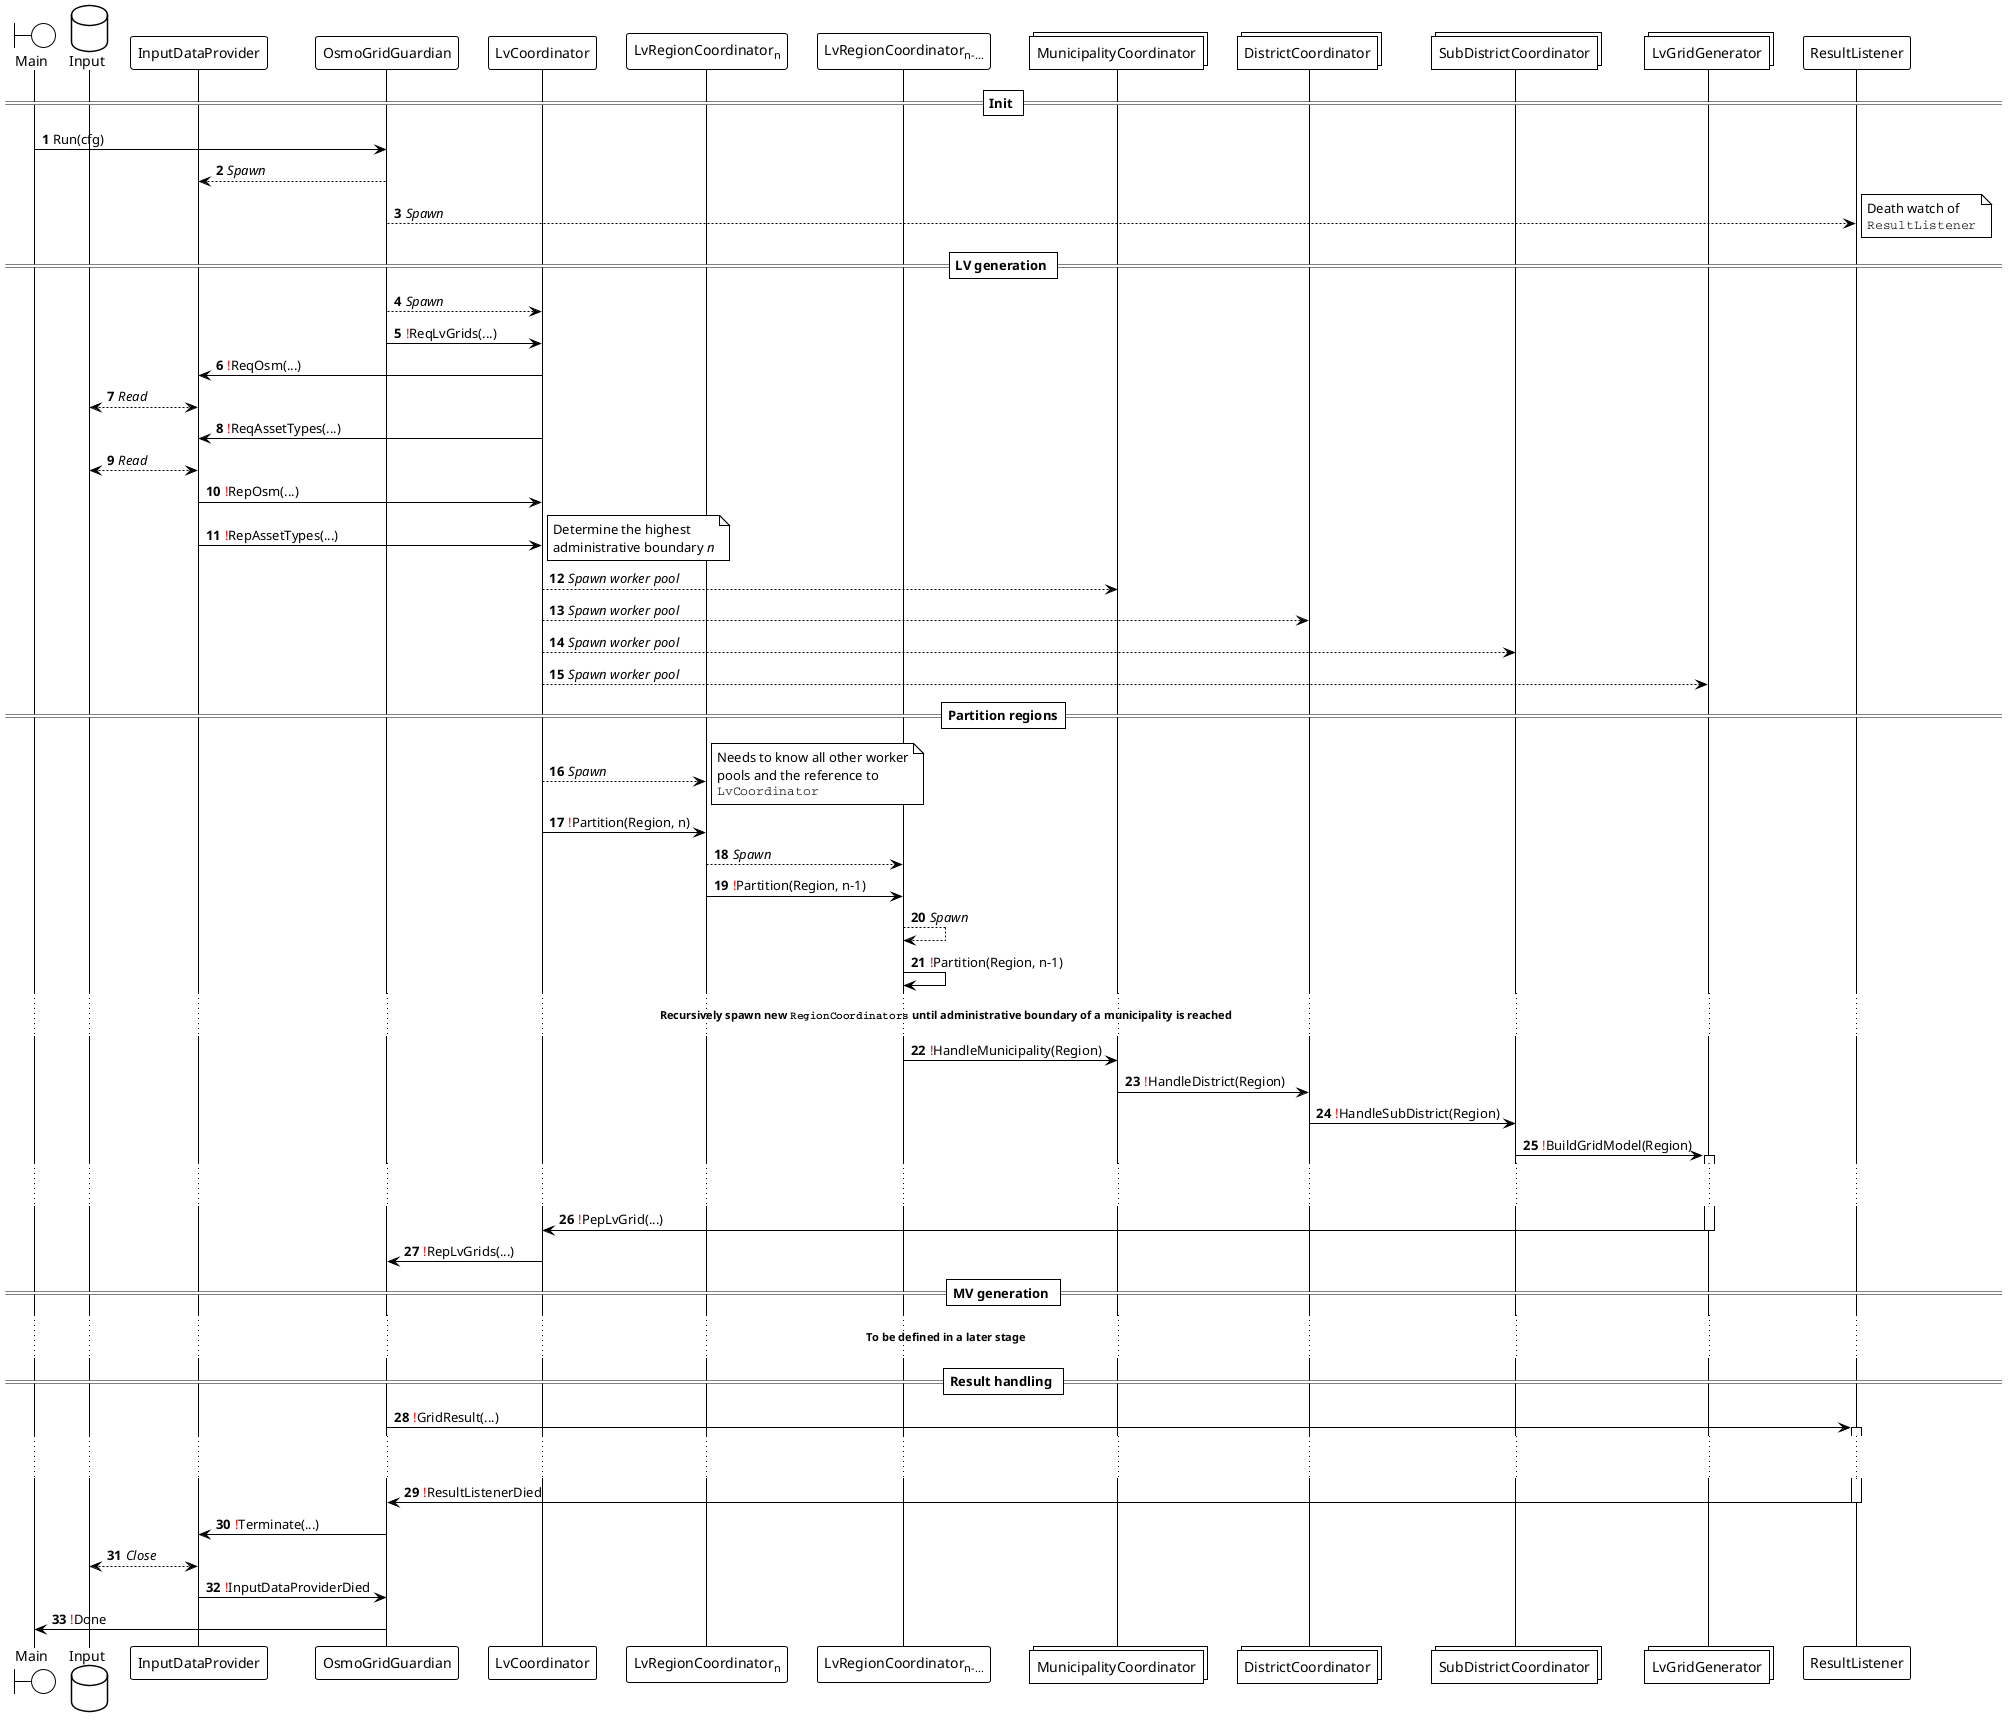 @startuml
'https://plantuml.com/sequence-diagram

!theme plain
autonumber

boundary Main
database Input
participant InputDataProvider
participant OsmoGridGuardian
participant LvCoordinator
participant "LvRegionCoordinator<sub>n</sub>"
participant "LvRegionCoordinator<sub>n-...</sub>"
collections MunicipalityCoordinator
collections DistrictCoordinator
collections SubDistrictCoordinator
collections LvGridGenerator
participant ResultListener

== Init ==
Main -> OsmoGridGuardian: Run(cfg)
OsmoGridGuardian --> InputDataProvider: //Spawn//

OsmoGridGuardian --> ResultListener: //Spawn//
note right: Death watch of\n""ResultListener""

== LV generation ==
OsmoGridGuardian --> LvCoordinator: //Spawn//
OsmoGridGuardian -> LvCoordinator: <font color="red">!</font>ReqLvGrids(...)
LvCoordinator -> InputDataProvider: <font color="red">!</font>ReqOsm(...)
InputDataProvider <--> Input: //Read//
LvCoordinator -> InputDataProvider: <font color="red">!</font>ReqAssetTypes(...)
InputDataProvider <--> Input: //Read//
InputDataProvider -> LvCoordinator: <font color="red">!</font>RepOsm(...)
InputDataProvider -> LvCoordinator: <font color="red">!</font>RepAssetTypes(...)
note right: Determine the highest\nadministrative boundary //n//
LvCoordinator --> MunicipalityCoordinator: //Spawn worker pool//
LvCoordinator --> DistrictCoordinator: //Spawn worker pool//
LvCoordinator --> SubDistrictCoordinator: //Spawn worker pool//
LvCoordinator --> LvGridGenerator: //Spawn worker pool//

==Partition regions==
LvCoordinator --> "LvRegionCoordinator<sub>n</sub>": //Spawn//
note right: Needs to know all other worker\npools and the reference to\n""LvCoordinator""
LvCoordinator -> "LvRegionCoordinator<sub>n</sub>": <font color="red">!</font>Partition(Region, n)
"LvRegionCoordinator<sub>n</sub>" --> "LvRegionCoordinator<sub>n-...</sub>": //Spawn//
"LvRegionCoordinator<sub>n</sub>" -> "LvRegionCoordinator<sub>n-...</sub>": <font color="red">!</font>Partition(Region, n-1)
"LvRegionCoordinator<sub>n-...</sub>" --> "LvRegionCoordinator<sub>n-...</sub>": //Spawn//
"LvRegionCoordinator<sub>n-...</sub>" -> "LvRegionCoordinator<sub>n-...</sub>": <font color="red">!</font>Partition(Region, n-1)
... **Recursively spawn new ""RegionCoordinators"" until administrative boundary of a municipality is reached** ...

"LvRegionCoordinator<sub>n-...</sub>" -> MunicipalityCoordinator: <font color="red">!</font>HandleMunicipality(Region)

MunicipalityCoordinator -> DistrictCoordinator: <font color="red">!</font>HandleDistrict(Region)

DistrictCoordinator -> SubDistrictCoordinator: <font color="red">!</font>HandleSubDistrict(Region)

SubDistrictCoordinator -> LvGridGenerator: <font color="red">!</font>BuildGridModel(Region)

activate LvGridGenerator
... ...
LvGridGenerator -> LvCoordinator: <font color="red">!</font>PepLvGrid(...)
deactivate LvGridGenerator

LvCoordinator -> OsmoGridGuardian: <font color="red">!</font>RepLvGrids(...)

== MV generation ==
... **To be defined in a later stage** ...

== Result handling ==
OsmoGridGuardian -> ResultListener: <font color="red">!</font>GridResult(...)
activate ResultListener
... ...
ResultListener -> OsmoGridGuardian: <font color="red">!</font>ResultListenerDied
deactivate ResultListener
OsmoGridGuardian -> InputDataProvider: <font color="red">!</font>Terminate(...)
InputDataProvider <--> Input: //Close//
InputDataProvider -> OsmoGridGuardian: <font color="red">!</font>InputDataProviderDied

OsmoGridGuardian -> Main: <font color="red">!</font>Done

'TODO: Don't forget to spawn and initialize the ResultListener

@enduml
